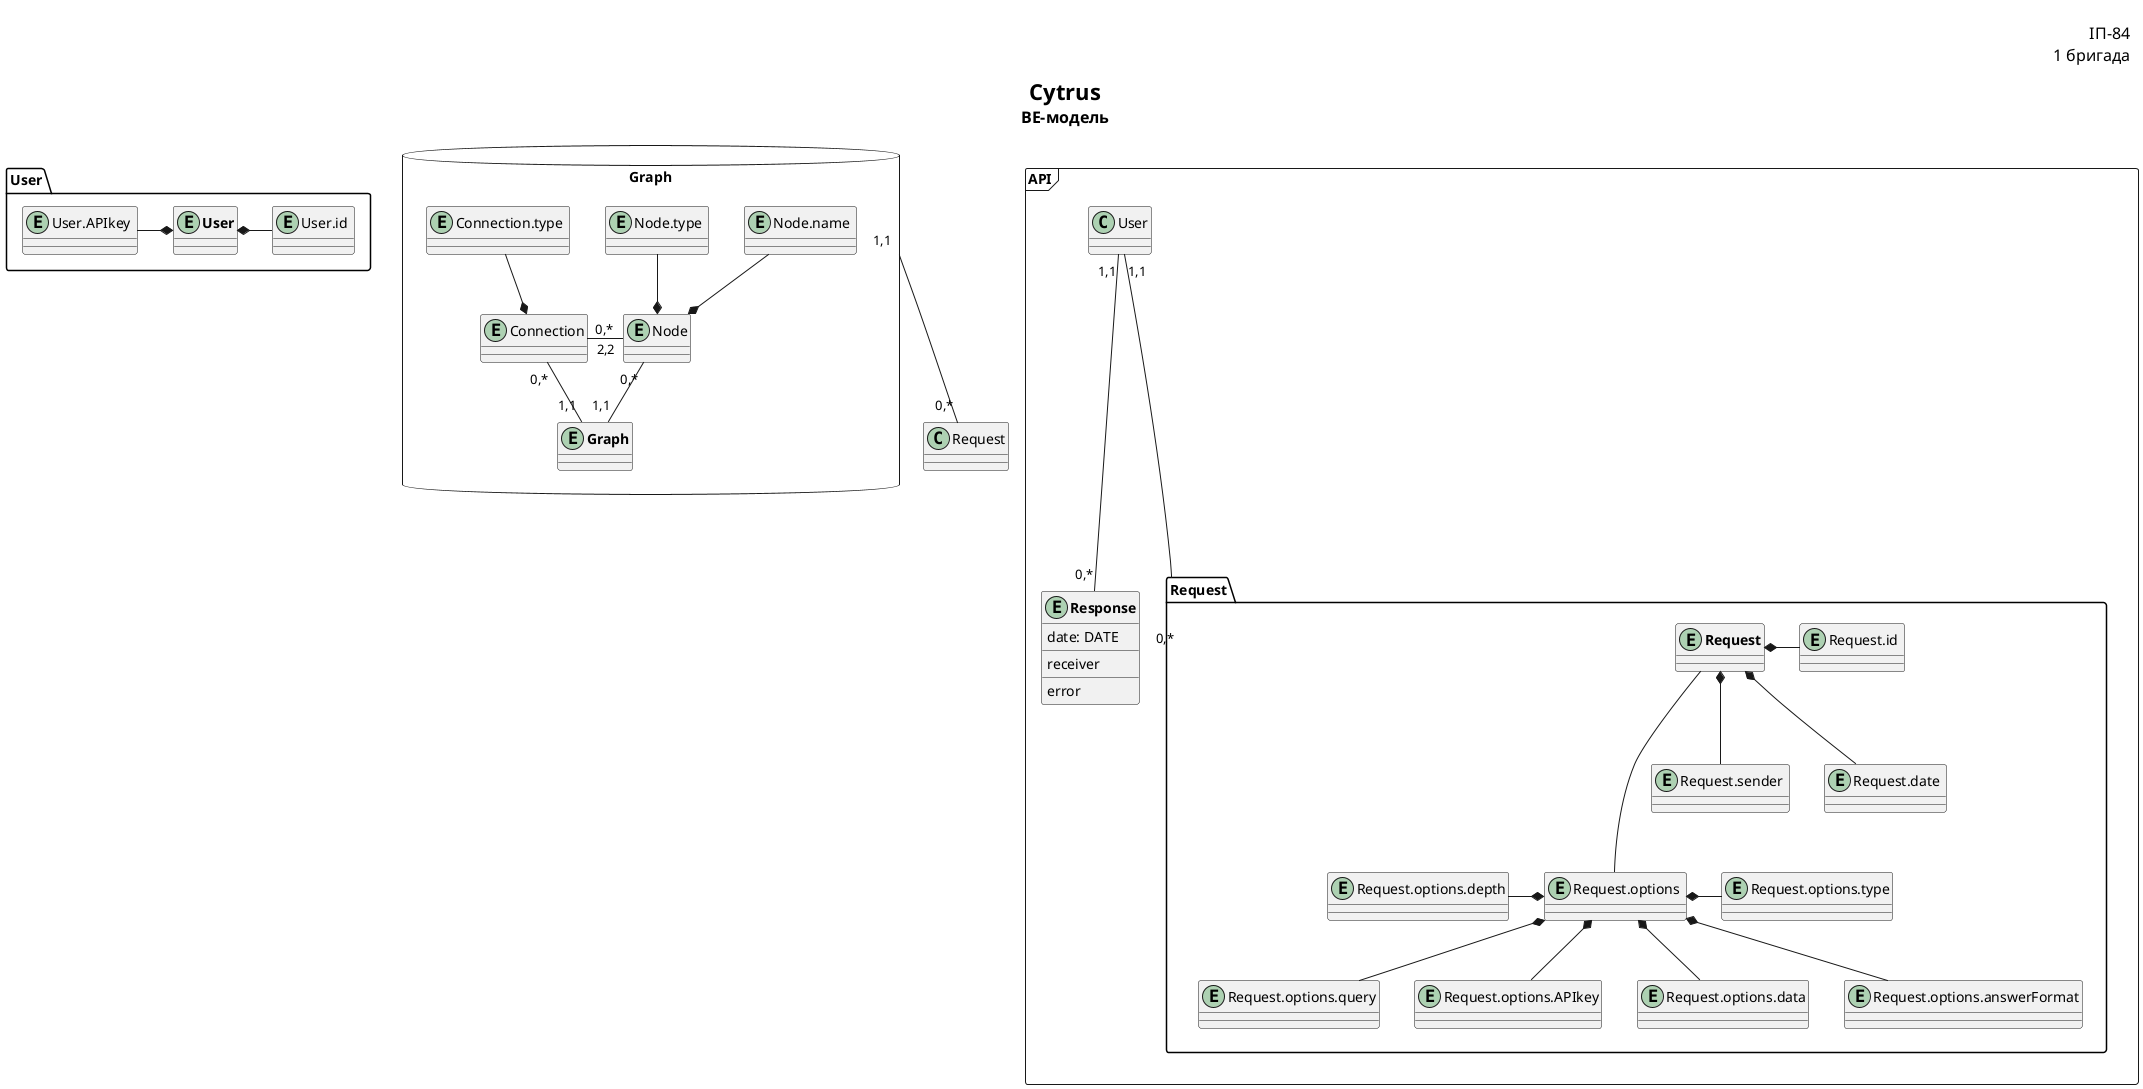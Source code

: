 @startuml
title
  <font size=22 color=black><b>Cytrus</b>
  <font size=16 color=black>BE-модель
end title

right header
<font color=fff size=16>Павлов підор
<font color=000 size=16>ІП-84
<font color=000 size=16>1 бригада
end header

package User {
    entity "<b>User" as User
    entity "User.id " as UserId
    entity "User.APIkey " as UserKey
    User *- UserId
    UserKey -* User
}

package Graph <<Database>> {
    entity Node
    entity "Node.name " as nodeName
    entity "Node.type " as nodeType
    nodeName --* Node
    nodeType --* Node

    entity Connection
    entity "Connection.type " as ConnectionType
    ConnectionType --* Connection
    Node "2,2" -l- "0,*" Connection

    entity "<b>Graph" as Graph
    Node "0,*" -- "1,1" Graph
    Connection "0,*" -- "1,1" Graph
}

package API <<Frame>> {
    package Request {
    entity "<b>Request" as Request
    entity "Request.sender " as RequestSender
    entity "Request.options " as RequestOptions
    entity "Request.id " as RequestId
    entity "Request.date " as RequestDate

    Request *-- RequestSender
    Request *- RequestId
    Request --- RequestOptions
    Request *-- RequestDate

    entity "Request.options.depth" as RequestOptionsDepth
    entity "Request.options.query" as RequestOptionsQuery
    entity "Request.options.APIkey" as RequestOptionsKey
    entity "Request.options.type" as RequestOptionsType
    entity "Request.options.data" as RequestOptionsData
    entity "Request.options.answerFormat" as RequestOptionsAnswerFormat

    RequestOptions *-- RequestOptionsAnswerFormat
    RequestOptionsDepth -* RequestOptions
    RequestOptions *-- RequestOptionsKey
    RequestOptions *-- RequestOptionsQuery
    RequestOptions *- RequestOptionsType
    RequestOptions *-- RequestOptionsData
    }

        entity "<b>Response" as Response {
            date: DATE
            __
            receiver
            __
            error
    }

    User "1,1"  ----- "0,*" Response
    User "1,1" ----- "0,*" Request
}

Graph "1,1" --- "0,*" Request
@enduml